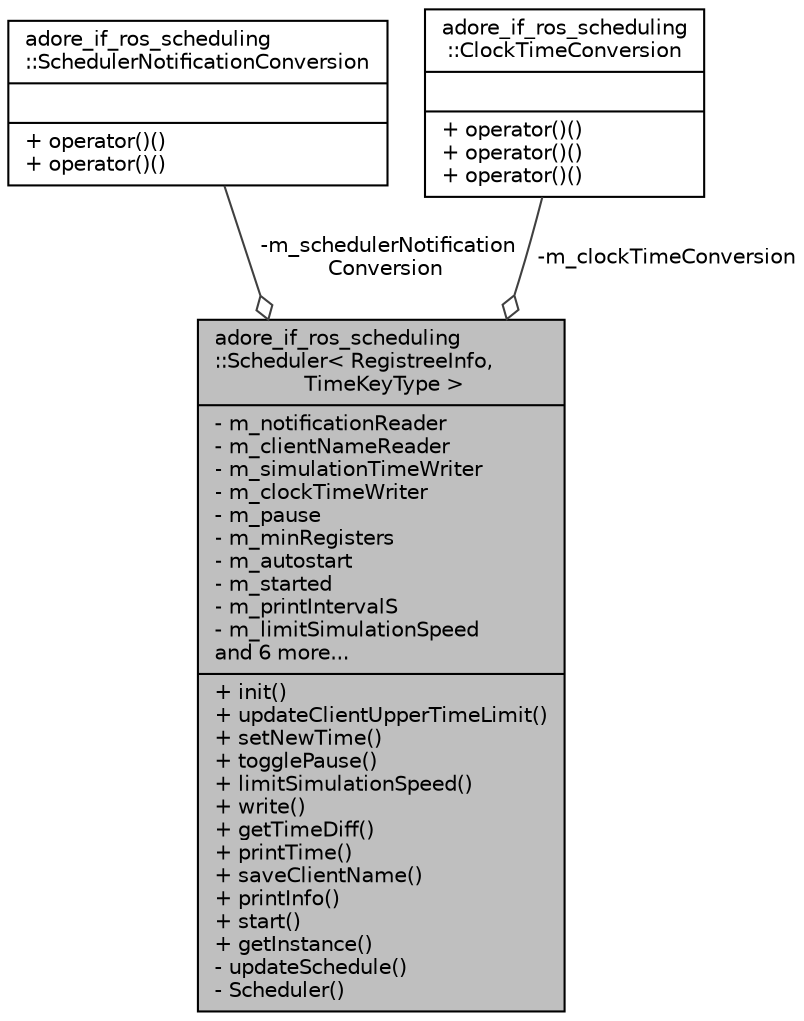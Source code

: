 digraph "adore_if_ros_scheduling::Scheduler&lt; RegistreeInfo, TimeKeyType &gt;"
{
 // LATEX_PDF_SIZE
  edge [fontname="Helvetica",fontsize="10",labelfontname="Helvetica",labelfontsize="10"];
  node [fontname="Helvetica",fontsize="10",shape=record];
  Node1 [label="{adore_if_ros_scheduling\l::Scheduler\< RegistreeInfo,\l TimeKeyType \>\n|- m_notificationReader\l- m_clientNameReader\l- m_simulationTimeWriter\l- m_clockTimeWriter\l- m_pause\l- m_minRegisters\l- m_autostart\l- m_started\l- m_printIntervalS\l- m_limitSimulationSpeed\land 6 more...\l|+ init()\l+ updateClientUpperTimeLimit()\l+ setNewTime()\l+ togglePause()\l+ limitSimulationSpeed()\l+ write()\l+ getTimeDiff()\l+ printTime()\l+ saveClientName()\l+ printInfo()\l+ start()\l+ getInstance()\l- updateSchedule()\l- Scheduler()\l}",height=0.2,width=0.4,color="black", fillcolor="grey75", style="filled", fontcolor="black",tooltip="Scheduler is a class which provides functionality for stepped simulation."];
  Node2 -> Node1 [color="grey25",fontsize="10",style="solid",label=" -m_schedulerNotification\lConversion" ,arrowhead="odiamond",fontname="Helvetica"];
  Node2 [label="{adore_if_ros_scheduling\l::SchedulerNotificationConversion\n||+ operator()()\l+ operator()()\l}",height=0.2,width=0.4,color="black", fillcolor="white", style="filled",URL="$classadore__if__ros__scheduling_1_1SchedulerNotificationConversion.html",tooltip=" "];
  Node3 -> Node1 [color="grey25",fontsize="10",style="solid",label=" -m_clockTimeConversion" ,arrowhead="odiamond",fontname="Helvetica"];
  Node3 [label="{adore_if_ros_scheduling\l::ClockTimeConversion\n||+ operator()()\l+ operator()()\l+ operator()()\l}",height=0.2,width=0.4,color="black", fillcolor="white", style="filled",URL="$classadore__if__ros__scheduling_1_1ClockTimeConversion.html",tooltip=" "];
}
